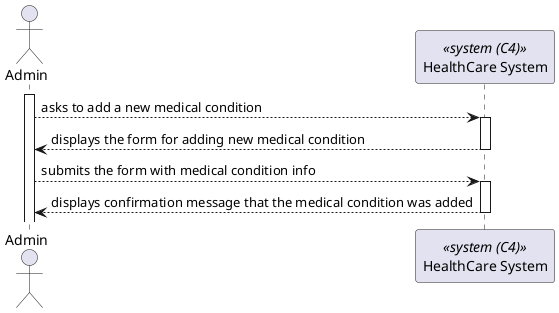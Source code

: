 @startuml
actor Admin as "Admin"
participant SYS as "HealthCare System" <<system (C4)>>

activate Admin 

Admin --> SYS : asks to add a new medical condition

activate SYS 
SYS --> Admin : displays the form for adding new medical condition
deactivate SYS

Admin --> SYS : submits the form with medical condition info
activate SYS
SYS --> Admin : displays confirmation message that the medical condition was added

deactivate SYS

@enduml
